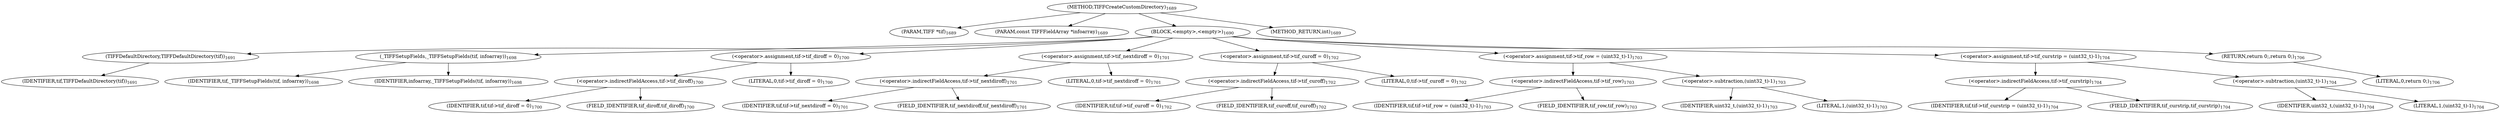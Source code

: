 digraph "TIFFCreateCustomDirectory" {  
"43659" [label = <(METHOD,TIFFCreateCustomDirectory)<SUB>1689</SUB>> ]
"43660" [label = <(PARAM,TIFF *tif)<SUB>1689</SUB>> ]
"43661" [label = <(PARAM,const TIFFFieldArray *infoarray)<SUB>1689</SUB>> ]
"43662" [label = <(BLOCK,&lt;empty&gt;,&lt;empty&gt;)<SUB>1690</SUB>> ]
"43663" [label = <(TIFFDefaultDirectory,TIFFDefaultDirectory(tif))<SUB>1691</SUB>> ]
"43664" [label = <(IDENTIFIER,tif,TIFFDefaultDirectory(tif))<SUB>1691</SUB>> ]
"43665" [label = <(_TIFFSetupFields,_TIFFSetupFields(tif, infoarray))<SUB>1698</SUB>> ]
"43666" [label = <(IDENTIFIER,tif,_TIFFSetupFields(tif, infoarray))<SUB>1698</SUB>> ]
"43667" [label = <(IDENTIFIER,infoarray,_TIFFSetupFields(tif, infoarray))<SUB>1698</SUB>> ]
"43668" [label = <(&lt;operator&gt;.assignment,tif-&gt;tif_diroff = 0)<SUB>1700</SUB>> ]
"43669" [label = <(&lt;operator&gt;.indirectFieldAccess,tif-&gt;tif_diroff)<SUB>1700</SUB>> ]
"43670" [label = <(IDENTIFIER,tif,tif-&gt;tif_diroff = 0)<SUB>1700</SUB>> ]
"43671" [label = <(FIELD_IDENTIFIER,tif_diroff,tif_diroff)<SUB>1700</SUB>> ]
"43672" [label = <(LITERAL,0,tif-&gt;tif_diroff = 0)<SUB>1700</SUB>> ]
"43673" [label = <(&lt;operator&gt;.assignment,tif-&gt;tif_nextdiroff = 0)<SUB>1701</SUB>> ]
"43674" [label = <(&lt;operator&gt;.indirectFieldAccess,tif-&gt;tif_nextdiroff)<SUB>1701</SUB>> ]
"43675" [label = <(IDENTIFIER,tif,tif-&gt;tif_nextdiroff = 0)<SUB>1701</SUB>> ]
"43676" [label = <(FIELD_IDENTIFIER,tif_nextdiroff,tif_nextdiroff)<SUB>1701</SUB>> ]
"43677" [label = <(LITERAL,0,tif-&gt;tif_nextdiroff = 0)<SUB>1701</SUB>> ]
"43678" [label = <(&lt;operator&gt;.assignment,tif-&gt;tif_curoff = 0)<SUB>1702</SUB>> ]
"43679" [label = <(&lt;operator&gt;.indirectFieldAccess,tif-&gt;tif_curoff)<SUB>1702</SUB>> ]
"43680" [label = <(IDENTIFIER,tif,tif-&gt;tif_curoff = 0)<SUB>1702</SUB>> ]
"43681" [label = <(FIELD_IDENTIFIER,tif_curoff,tif_curoff)<SUB>1702</SUB>> ]
"43682" [label = <(LITERAL,0,tif-&gt;tif_curoff = 0)<SUB>1702</SUB>> ]
"43683" [label = <(&lt;operator&gt;.assignment,tif-&gt;tif_row = (uint32_t)-1)<SUB>1703</SUB>> ]
"43684" [label = <(&lt;operator&gt;.indirectFieldAccess,tif-&gt;tif_row)<SUB>1703</SUB>> ]
"43685" [label = <(IDENTIFIER,tif,tif-&gt;tif_row = (uint32_t)-1)<SUB>1703</SUB>> ]
"43686" [label = <(FIELD_IDENTIFIER,tif_row,tif_row)<SUB>1703</SUB>> ]
"43687" [label = <(&lt;operator&gt;.subtraction,(uint32_t)-1)<SUB>1703</SUB>> ]
"43688" [label = <(IDENTIFIER,uint32_t,(uint32_t)-1)<SUB>1703</SUB>> ]
"43689" [label = <(LITERAL,1,(uint32_t)-1)<SUB>1703</SUB>> ]
"43690" [label = <(&lt;operator&gt;.assignment,tif-&gt;tif_curstrip = (uint32_t)-1)<SUB>1704</SUB>> ]
"43691" [label = <(&lt;operator&gt;.indirectFieldAccess,tif-&gt;tif_curstrip)<SUB>1704</SUB>> ]
"43692" [label = <(IDENTIFIER,tif,tif-&gt;tif_curstrip = (uint32_t)-1)<SUB>1704</SUB>> ]
"43693" [label = <(FIELD_IDENTIFIER,tif_curstrip,tif_curstrip)<SUB>1704</SUB>> ]
"43694" [label = <(&lt;operator&gt;.subtraction,(uint32_t)-1)<SUB>1704</SUB>> ]
"43695" [label = <(IDENTIFIER,uint32_t,(uint32_t)-1)<SUB>1704</SUB>> ]
"43696" [label = <(LITERAL,1,(uint32_t)-1)<SUB>1704</SUB>> ]
"43697" [label = <(RETURN,return 0;,return 0;)<SUB>1706</SUB>> ]
"43698" [label = <(LITERAL,0,return 0;)<SUB>1706</SUB>> ]
"43699" [label = <(METHOD_RETURN,int)<SUB>1689</SUB>> ]
  "43659" -> "43660" 
  "43659" -> "43661" 
  "43659" -> "43662" 
  "43659" -> "43699" 
  "43662" -> "43663" 
  "43662" -> "43665" 
  "43662" -> "43668" 
  "43662" -> "43673" 
  "43662" -> "43678" 
  "43662" -> "43683" 
  "43662" -> "43690" 
  "43662" -> "43697" 
  "43663" -> "43664" 
  "43665" -> "43666" 
  "43665" -> "43667" 
  "43668" -> "43669" 
  "43668" -> "43672" 
  "43669" -> "43670" 
  "43669" -> "43671" 
  "43673" -> "43674" 
  "43673" -> "43677" 
  "43674" -> "43675" 
  "43674" -> "43676" 
  "43678" -> "43679" 
  "43678" -> "43682" 
  "43679" -> "43680" 
  "43679" -> "43681" 
  "43683" -> "43684" 
  "43683" -> "43687" 
  "43684" -> "43685" 
  "43684" -> "43686" 
  "43687" -> "43688" 
  "43687" -> "43689" 
  "43690" -> "43691" 
  "43690" -> "43694" 
  "43691" -> "43692" 
  "43691" -> "43693" 
  "43694" -> "43695" 
  "43694" -> "43696" 
  "43697" -> "43698" 
}
